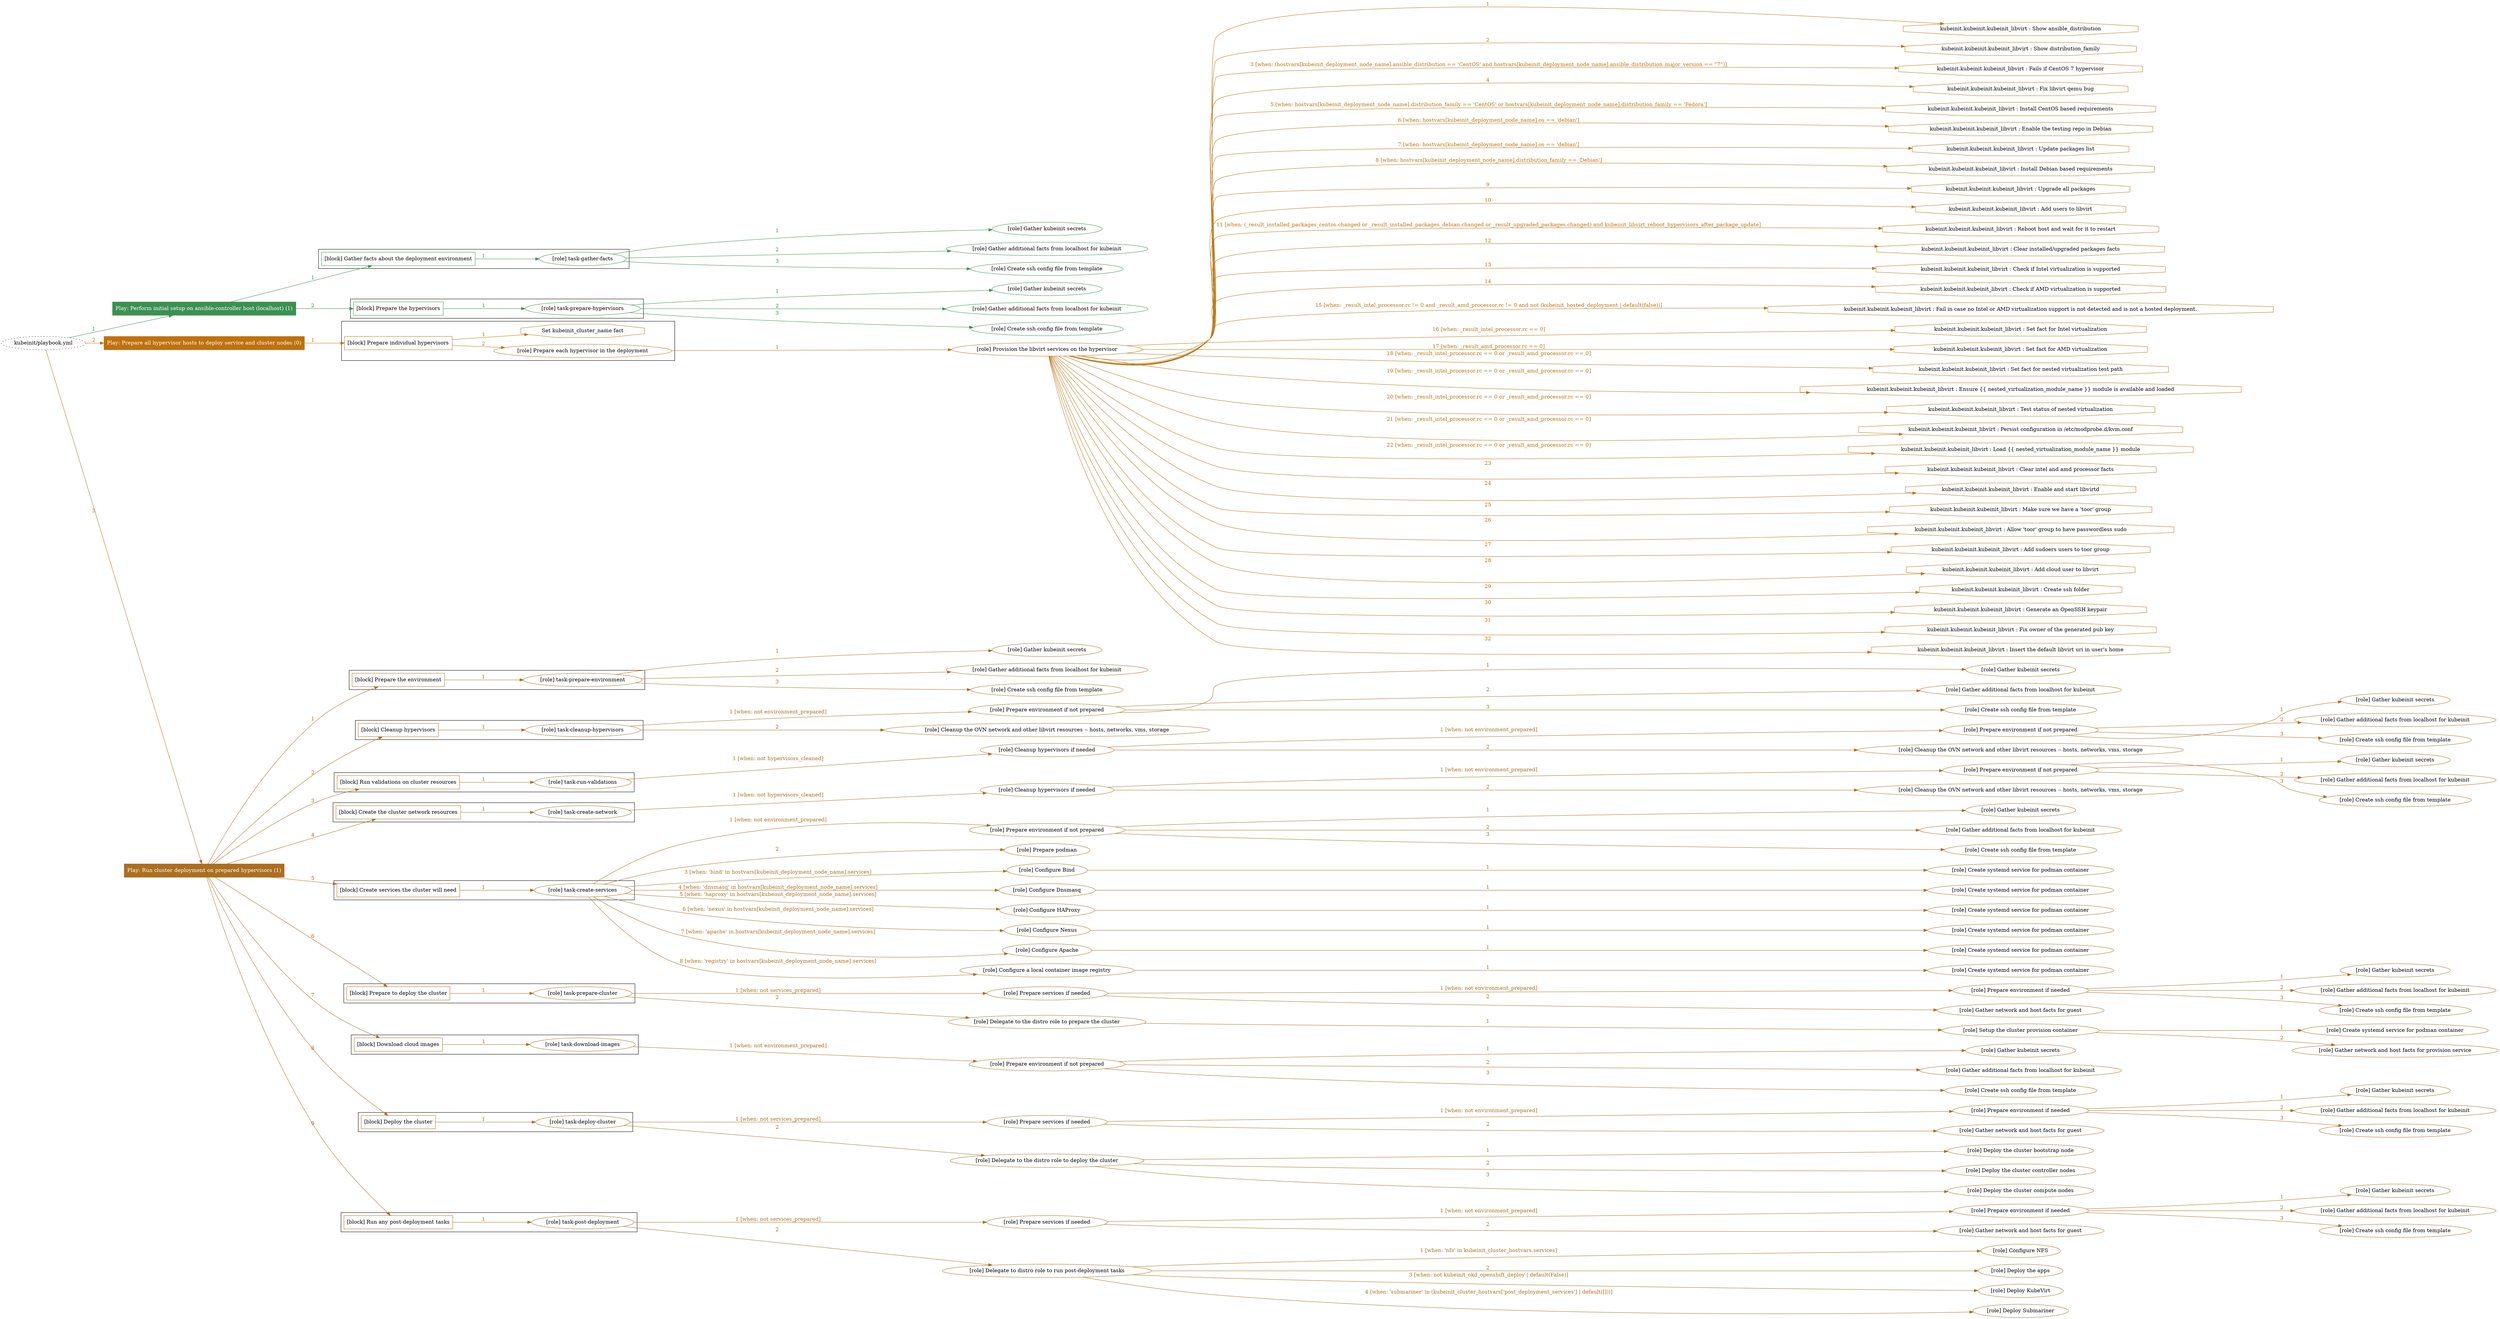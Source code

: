 digraph {
	graph [concentrate=true ordering=in rankdir=LR ratio=fill]
	edge [esep=5 sep=10]
	"kubeinit/playbook.yml" [URL="/home/runner/work/kubeinit/kubeinit/kubeinit/playbook.yml" id=playbook_8a7d9663 style=dotted]
	play_bf6bd3aa [label="Play: Perform initial setup on ansible-controller host (localhost) (1)" URL="/home/runner/work/kubeinit/kubeinit/kubeinit/playbook.yml" color="#3b9151" fontcolor="#ffffff" id=play_bf6bd3aa shape=box style=filled tooltip=localhost]
	"kubeinit/playbook.yml" -> play_bf6bd3aa [label="1 " color="#3b9151" fontcolor="#3b9151" id=edge_0908980d labeltooltip="1 " tooltip="1 "]
	subgraph "Gather kubeinit secrets" {
		role_faab21b6 [label="[role] Gather kubeinit secrets" URL="/home/runner/.ansible/collections/ansible_collections/kubeinit/kubeinit/roles/kubeinit_prepare/tasks/gather_kubeinit_facts.yml" color="#3b9151" id=role_faab21b6 tooltip="Gather kubeinit secrets"]
	}
	subgraph "Gather additional facts from localhost for kubeinit" {
		role_8be0dd06 [label="[role] Gather additional facts from localhost for kubeinit" URL="/home/runner/.ansible/collections/ansible_collections/kubeinit/kubeinit/roles/kubeinit_prepare/tasks/gather_kubeinit_facts.yml" color="#3b9151" id=role_8be0dd06 tooltip="Gather additional facts from localhost for kubeinit"]
	}
	subgraph "Create ssh config file from template" {
		role_2ce24fd5 [label="[role] Create ssh config file from template" URL="/home/runner/.ansible/collections/ansible_collections/kubeinit/kubeinit/roles/kubeinit_prepare/tasks/gather_kubeinit_facts.yml" color="#3b9151" id=role_2ce24fd5 tooltip="Create ssh config file from template"]
	}
	subgraph "task-gather-facts" {
		role_6d8c2082 [label="[role] task-gather-facts" URL="/home/runner/work/kubeinit/kubeinit/kubeinit/playbook.yml" color="#3b9151" id=role_6d8c2082 tooltip="task-gather-facts"]
		role_6d8c2082 -> role_faab21b6 [label="1 " color="#3b9151" fontcolor="#3b9151" id=edge_74d60571 labeltooltip="1 " tooltip="1 "]
		role_6d8c2082 -> role_8be0dd06 [label="2 " color="#3b9151" fontcolor="#3b9151" id=edge_760573c3 labeltooltip="2 " tooltip="2 "]
		role_6d8c2082 -> role_2ce24fd5 [label="3 " color="#3b9151" fontcolor="#3b9151" id=edge_18c7985a labeltooltip="3 " tooltip="3 "]
	}
	subgraph "Gather kubeinit secrets" {
		role_ea4c21d8 [label="[role] Gather kubeinit secrets" URL="/home/runner/.ansible/collections/ansible_collections/kubeinit/kubeinit/roles/kubeinit_prepare/tasks/gather_kubeinit_facts.yml" color="#3b9151" id=role_ea4c21d8 tooltip="Gather kubeinit secrets"]
	}
	subgraph "Gather additional facts from localhost for kubeinit" {
		role_286e7efc [label="[role] Gather additional facts from localhost for kubeinit" URL="/home/runner/.ansible/collections/ansible_collections/kubeinit/kubeinit/roles/kubeinit_prepare/tasks/gather_kubeinit_facts.yml" color="#3b9151" id=role_286e7efc tooltip="Gather additional facts from localhost for kubeinit"]
	}
	subgraph "Create ssh config file from template" {
		role_e2d1186e [label="[role] Create ssh config file from template" URL="/home/runner/.ansible/collections/ansible_collections/kubeinit/kubeinit/roles/kubeinit_prepare/tasks/gather_kubeinit_facts.yml" color="#3b9151" id=role_e2d1186e tooltip="Create ssh config file from template"]
	}
	subgraph "task-prepare-hypervisors" {
		role_2cb1b95c [label="[role] task-prepare-hypervisors" URL="/home/runner/work/kubeinit/kubeinit/kubeinit/playbook.yml" color="#3b9151" id=role_2cb1b95c tooltip="task-prepare-hypervisors"]
		role_2cb1b95c -> role_ea4c21d8 [label="1 " color="#3b9151" fontcolor="#3b9151" id=edge_78331bff labeltooltip="1 " tooltip="1 "]
		role_2cb1b95c -> role_286e7efc [label="2 " color="#3b9151" fontcolor="#3b9151" id=edge_89b8b8a9 labeltooltip="2 " tooltip="2 "]
		role_2cb1b95c -> role_e2d1186e [label="3 " color="#3b9151" fontcolor="#3b9151" id=edge_e248b0c9 labeltooltip="3 " tooltip="3 "]
	}
	subgraph "Play: Perform initial setup on ansible-controller host (localhost) (1)" {
		play_bf6bd3aa -> block_37e69645 [label=1 color="#3b9151" fontcolor="#3b9151" id=edge_10336c11 labeltooltip=1 tooltip=1]
		subgraph cluster_block_37e69645 {
			block_37e69645 [label="[block] Gather facts about the deployment environment" URL="/home/runner/work/kubeinit/kubeinit/kubeinit/playbook.yml" color="#3b9151" id=block_37e69645 labeltooltip="Gather facts about the deployment environment" shape=box tooltip="Gather facts about the deployment environment"]
			block_37e69645 -> role_6d8c2082 [label="1 " color="#3b9151" fontcolor="#3b9151" id=edge_fc13d643 labeltooltip="1 " tooltip="1 "]
		}
		play_bf6bd3aa -> block_846fd71c [label=2 color="#3b9151" fontcolor="#3b9151" id=edge_a86330d3 labeltooltip=2 tooltip=2]
		subgraph cluster_block_846fd71c {
			block_846fd71c [label="[block] Prepare the hypervisors" URL="/home/runner/work/kubeinit/kubeinit/kubeinit/playbook.yml" color="#3b9151" id=block_846fd71c labeltooltip="Prepare the hypervisors" shape=box tooltip="Prepare the hypervisors"]
			block_846fd71c -> role_2cb1b95c [label="1 " color="#3b9151" fontcolor="#3b9151" id=edge_98295c08 labeltooltip="1 " tooltip="1 "]
		}
	}
	play_e0679d7a [label="Play: Prepare all hypervisor hosts to deploy service and cluster nodes (0)" URL="/home/runner/work/kubeinit/kubeinit/kubeinit/playbook.yml" color="#be710e" fontcolor="#ffffff" id=play_e0679d7a shape=box style=filled tooltip="Play: Prepare all hypervisor hosts to deploy service and cluster nodes (0)"]
	"kubeinit/playbook.yml" -> play_e0679d7a [label="2 " color="#be710e" fontcolor="#be710e" id=edge_718713d6 labeltooltip="2 " tooltip="2 "]
	subgraph "Provision the libvirt services on the hypervisor" {
		role_314f5338 [label="[role] Provision the libvirt services on the hypervisor" URL="/home/runner/.ansible/collections/ansible_collections/kubeinit/kubeinit/roles/kubeinit_prepare/tasks/prepare_hypervisor.yml" color="#be710e" id=role_314f5338 tooltip="Provision the libvirt services on the hypervisor"]
		task_4a14d6a3 [label="kubeinit.kubeinit.kubeinit_libvirt : Show ansible_distribution" URL="/home/runner/.ansible/collections/ansible_collections/kubeinit/kubeinit/roles/kubeinit_libvirt/tasks/main.yml" color="#be710e" id=task_4a14d6a3 shape=octagon tooltip="kubeinit.kubeinit.kubeinit_libvirt : Show ansible_distribution"]
		role_314f5338 -> task_4a14d6a3 [label="1 " color="#be710e" fontcolor="#be710e" id=edge_e2015d00 labeltooltip="1 " tooltip="1 "]
		task_1941cd26 [label="kubeinit.kubeinit.kubeinit_libvirt : Show distribution_family" URL="/home/runner/.ansible/collections/ansible_collections/kubeinit/kubeinit/roles/kubeinit_libvirt/tasks/main.yml" color="#be710e" id=task_1941cd26 shape=octagon tooltip="kubeinit.kubeinit.kubeinit_libvirt : Show distribution_family"]
		role_314f5338 -> task_1941cd26 [label="2 " color="#be710e" fontcolor="#be710e" id=edge_738edad0 labeltooltip="2 " tooltip="2 "]
		task_296de022 [label="kubeinit.kubeinit.kubeinit_libvirt : Fails if CentOS 7 hypervisor" URL="/home/runner/.ansible/collections/ansible_collections/kubeinit/kubeinit/roles/kubeinit_libvirt/tasks/main.yml" color="#be710e" id=task_296de022 shape=octagon tooltip="kubeinit.kubeinit.kubeinit_libvirt : Fails if CentOS 7 hypervisor"]
		role_314f5338 -> task_296de022 [label="3 [when: (hostvars[kubeinit_deployment_node_name].ansible_distribution == 'CentOS' and hostvars[kubeinit_deployment_node_name].ansible_distribution_major_version == \"7\")]" color="#be710e" fontcolor="#be710e" id=edge_2ca2a33e labeltooltip="3 [when: (hostvars[kubeinit_deployment_node_name].ansible_distribution == 'CentOS' and hostvars[kubeinit_deployment_node_name].ansible_distribution_major_version == \"7\")]" tooltip="3 [when: (hostvars[kubeinit_deployment_node_name].ansible_distribution == 'CentOS' and hostvars[kubeinit_deployment_node_name].ansible_distribution_major_version == \"7\")]"]
		task_73e4d351 [label="kubeinit.kubeinit.kubeinit_libvirt : Fix libvirt qemu bug" URL="/home/runner/.ansible/collections/ansible_collections/kubeinit/kubeinit/roles/kubeinit_libvirt/tasks/main.yml" color="#be710e" id=task_73e4d351 shape=octagon tooltip="kubeinit.kubeinit.kubeinit_libvirt : Fix libvirt qemu bug"]
		role_314f5338 -> task_73e4d351 [label="4 " color="#be710e" fontcolor="#be710e" id=edge_bc320cb6 labeltooltip="4 " tooltip="4 "]
		task_28c3f066 [label="kubeinit.kubeinit.kubeinit_libvirt : Install CentOS based requirements" URL="/home/runner/.ansible/collections/ansible_collections/kubeinit/kubeinit/roles/kubeinit_libvirt/tasks/main.yml" color="#be710e" id=task_28c3f066 shape=octagon tooltip="kubeinit.kubeinit.kubeinit_libvirt : Install CentOS based requirements"]
		role_314f5338 -> task_28c3f066 [label="5 [when: hostvars[kubeinit_deployment_node_name].distribution_family == 'CentOS' or hostvars[kubeinit_deployment_node_name].distribution_family == 'Fedora']" color="#be710e" fontcolor="#be710e" id=edge_95d6f24d labeltooltip="5 [when: hostvars[kubeinit_deployment_node_name].distribution_family == 'CentOS' or hostvars[kubeinit_deployment_node_name].distribution_family == 'Fedora']" tooltip="5 [when: hostvars[kubeinit_deployment_node_name].distribution_family == 'CentOS' or hostvars[kubeinit_deployment_node_name].distribution_family == 'Fedora']"]
		task_513fe9ee [label="kubeinit.kubeinit.kubeinit_libvirt : Enable the testing repo in Debian" URL="/home/runner/.ansible/collections/ansible_collections/kubeinit/kubeinit/roles/kubeinit_libvirt/tasks/main.yml" color="#be710e" id=task_513fe9ee shape=octagon tooltip="kubeinit.kubeinit.kubeinit_libvirt : Enable the testing repo in Debian"]
		role_314f5338 -> task_513fe9ee [label="6 [when: hostvars[kubeinit_deployment_node_name].os == 'debian']" color="#be710e" fontcolor="#be710e" id=edge_344d9567 labeltooltip="6 [when: hostvars[kubeinit_deployment_node_name].os == 'debian']" tooltip="6 [when: hostvars[kubeinit_deployment_node_name].os == 'debian']"]
		task_da05d671 [label="kubeinit.kubeinit.kubeinit_libvirt : Update packages list" URL="/home/runner/.ansible/collections/ansible_collections/kubeinit/kubeinit/roles/kubeinit_libvirt/tasks/main.yml" color="#be710e" id=task_da05d671 shape=octagon tooltip="kubeinit.kubeinit.kubeinit_libvirt : Update packages list"]
		role_314f5338 -> task_da05d671 [label="7 [when: hostvars[kubeinit_deployment_node_name].os == 'debian']" color="#be710e" fontcolor="#be710e" id=edge_45cbddd2 labeltooltip="7 [when: hostvars[kubeinit_deployment_node_name].os == 'debian']" tooltip="7 [when: hostvars[kubeinit_deployment_node_name].os == 'debian']"]
		task_44c60de8 [label="kubeinit.kubeinit.kubeinit_libvirt : Install Debian based requirements" URL="/home/runner/.ansible/collections/ansible_collections/kubeinit/kubeinit/roles/kubeinit_libvirt/tasks/main.yml" color="#be710e" id=task_44c60de8 shape=octagon tooltip="kubeinit.kubeinit.kubeinit_libvirt : Install Debian based requirements"]
		role_314f5338 -> task_44c60de8 [label="8 [when: hostvars[kubeinit_deployment_node_name].distribution_family == 'Debian']" color="#be710e" fontcolor="#be710e" id=edge_82d552d1 labeltooltip="8 [when: hostvars[kubeinit_deployment_node_name].distribution_family == 'Debian']" tooltip="8 [when: hostvars[kubeinit_deployment_node_name].distribution_family == 'Debian']"]
		task_64c40591 [label="kubeinit.kubeinit.kubeinit_libvirt : Upgrade all packages" URL="/home/runner/.ansible/collections/ansible_collections/kubeinit/kubeinit/roles/kubeinit_libvirt/tasks/main.yml" color="#be710e" id=task_64c40591 shape=octagon tooltip="kubeinit.kubeinit.kubeinit_libvirt : Upgrade all packages"]
		role_314f5338 -> task_64c40591 [label="9 " color="#be710e" fontcolor="#be710e" id=edge_a7dfaf21 labeltooltip="9 " tooltip="9 "]
		task_e8af51fb [label="kubeinit.kubeinit.kubeinit_libvirt : Add users to libvirt" URL="/home/runner/.ansible/collections/ansible_collections/kubeinit/kubeinit/roles/kubeinit_libvirt/tasks/main.yml" color="#be710e" id=task_e8af51fb shape=octagon tooltip="kubeinit.kubeinit.kubeinit_libvirt : Add users to libvirt"]
		role_314f5338 -> task_e8af51fb [label="10 " color="#be710e" fontcolor="#be710e" id=edge_c3ebca01 labeltooltip="10 " tooltip="10 "]
		task_66c2061d [label="kubeinit.kubeinit.kubeinit_libvirt : Reboot host and wait for it to restart" URL="/home/runner/.ansible/collections/ansible_collections/kubeinit/kubeinit/roles/kubeinit_libvirt/tasks/main.yml" color="#be710e" id=task_66c2061d shape=octagon tooltip="kubeinit.kubeinit.kubeinit_libvirt : Reboot host and wait for it to restart"]
		role_314f5338 -> task_66c2061d [label="11 [when: (_result_installed_packages_centos.changed or _result_installed_packages_debian.changed or _result_upgraded_packages.changed) and kubeinit_libvirt_reboot_hypervisors_after_package_update]" color="#be710e" fontcolor="#be710e" id=edge_0b1ee0e6 labeltooltip="11 [when: (_result_installed_packages_centos.changed or _result_installed_packages_debian.changed or _result_upgraded_packages.changed) and kubeinit_libvirt_reboot_hypervisors_after_package_update]" tooltip="11 [when: (_result_installed_packages_centos.changed or _result_installed_packages_debian.changed or _result_upgraded_packages.changed) and kubeinit_libvirt_reboot_hypervisors_after_package_update]"]
		task_b716986c [label="kubeinit.kubeinit.kubeinit_libvirt : Clear installed/upgraded packages facts" URL="/home/runner/.ansible/collections/ansible_collections/kubeinit/kubeinit/roles/kubeinit_libvirt/tasks/main.yml" color="#be710e" id=task_b716986c shape=octagon tooltip="kubeinit.kubeinit.kubeinit_libvirt : Clear installed/upgraded packages facts"]
		role_314f5338 -> task_b716986c [label="12 " color="#be710e" fontcolor="#be710e" id=edge_309155e2 labeltooltip="12 " tooltip="12 "]
		task_3763d0a1 [label="kubeinit.kubeinit.kubeinit_libvirt : Check if Intel virtualization is supported" URL="/home/runner/.ansible/collections/ansible_collections/kubeinit/kubeinit/roles/kubeinit_libvirt/tasks/main.yml" color="#be710e" id=task_3763d0a1 shape=octagon tooltip="kubeinit.kubeinit.kubeinit_libvirt : Check if Intel virtualization is supported"]
		role_314f5338 -> task_3763d0a1 [label="13 " color="#be710e" fontcolor="#be710e" id=edge_0ae5e0f9 labeltooltip="13 " tooltip="13 "]
		task_34ac9417 [label="kubeinit.kubeinit.kubeinit_libvirt : Check if AMD virtualization is supported" URL="/home/runner/.ansible/collections/ansible_collections/kubeinit/kubeinit/roles/kubeinit_libvirt/tasks/main.yml" color="#be710e" id=task_34ac9417 shape=octagon tooltip="kubeinit.kubeinit.kubeinit_libvirt : Check if AMD virtualization is supported"]
		role_314f5338 -> task_34ac9417 [label="14 " color="#be710e" fontcolor="#be710e" id=edge_596cffac labeltooltip="14 " tooltip="14 "]
		task_03cfccd2 [label="kubeinit.kubeinit.kubeinit_libvirt : Fail in case no Intel or AMD virtualization support is not detected and is not a hosted deployment." URL="/home/runner/.ansible/collections/ansible_collections/kubeinit/kubeinit/roles/kubeinit_libvirt/tasks/main.yml" color="#be710e" id=task_03cfccd2 shape=octagon tooltip="kubeinit.kubeinit.kubeinit_libvirt : Fail in case no Intel or AMD virtualization support is not detected and is not a hosted deployment."]
		role_314f5338 -> task_03cfccd2 [label="15 [when: _result_intel_processor.rc != 0 and _result_amd_processor.rc != 0 and not (kubeinit_hosted_deployment | default(false))]" color="#be710e" fontcolor="#be710e" id=edge_d50964e0 labeltooltip="15 [when: _result_intel_processor.rc != 0 and _result_amd_processor.rc != 0 and not (kubeinit_hosted_deployment | default(false))]" tooltip="15 [when: _result_intel_processor.rc != 0 and _result_amd_processor.rc != 0 and not (kubeinit_hosted_deployment | default(false))]"]
		task_6f11e1db [label="kubeinit.kubeinit.kubeinit_libvirt : Set fact for Intel virtualization" URL="/home/runner/.ansible/collections/ansible_collections/kubeinit/kubeinit/roles/kubeinit_libvirt/tasks/main.yml" color="#be710e" id=task_6f11e1db shape=octagon tooltip="kubeinit.kubeinit.kubeinit_libvirt : Set fact for Intel virtualization"]
		role_314f5338 -> task_6f11e1db [label="16 [when: _result_intel_processor.rc == 0]" color="#be710e" fontcolor="#be710e" id=edge_c1a08237 labeltooltip="16 [when: _result_intel_processor.rc == 0]" tooltip="16 [when: _result_intel_processor.rc == 0]"]
		task_0d463110 [label="kubeinit.kubeinit.kubeinit_libvirt : Set fact for AMD virtualization" URL="/home/runner/.ansible/collections/ansible_collections/kubeinit/kubeinit/roles/kubeinit_libvirt/tasks/main.yml" color="#be710e" id=task_0d463110 shape=octagon tooltip="kubeinit.kubeinit.kubeinit_libvirt : Set fact for AMD virtualization"]
		role_314f5338 -> task_0d463110 [label="17 [when: _result_amd_processor.rc == 0]" color="#be710e" fontcolor="#be710e" id=edge_cd4ed2bd labeltooltip="17 [when: _result_amd_processor.rc == 0]" tooltip="17 [when: _result_amd_processor.rc == 0]"]
		task_6ecd2acb [label="kubeinit.kubeinit.kubeinit_libvirt : Set fact for nested virtualization test path" URL="/home/runner/.ansible/collections/ansible_collections/kubeinit/kubeinit/roles/kubeinit_libvirt/tasks/main.yml" color="#be710e" id=task_6ecd2acb shape=octagon tooltip="kubeinit.kubeinit.kubeinit_libvirt : Set fact for nested virtualization test path"]
		role_314f5338 -> task_6ecd2acb [label="18 [when: _result_intel_processor.rc == 0 or _result_amd_processor.rc == 0]" color="#be710e" fontcolor="#be710e" id=edge_da4b74ae labeltooltip="18 [when: _result_intel_processor.rc == 0 or _result_amd_processor.rc == 0]" tooltip="18 [when: _result_intel_processor.rc == 0 or _result_amd_processor.rc == 0]"]
		task_b5765aa4 [label="kubeinit.kubeinit.kubeinit_libvirt : Ensure {{ nested_virtualization_module_name }} module is available and loaded" URL="/home/runner/.ansible/collections/ansible_collections/kubeinit/kubeinit/roles/kubeinit_libvirt/tasks/main.yml" color="#be710e" id=task_b5765aa4 shape=octagon tooltip="kubeinit.kubeinit.kubeinit_libvirt : Ensure {{ nested_virtualization_module_name }} module is available and loaded"]
		role_314f5338 -> task_b5765aa4 [label="19 [when: _result_intel_processor.rc == 0 or _result_amd_processor.rc == 0]" color="#be710e" fontcolor="#be710e" id=edge_75c364c1 labeltooltip="19 [when: _result_intel_processor.rc == 0 or _result_amd_processor.rc == 0]" tooltip="19 [when: _result_intel_processor.rc == 0 or _result_amd_processor.rc == 0]"]
		task_68d08984 [label="kubeinit.kubeinit.kubeinit_libvirt : Test status of nested virtualization" URL="/home/runner/.ansible/collections/ansible_collections/kubeinit/kubeinit/roles/kubeinit_libvirt/tasks/main.yml" color="#be710e" id=task_68d08984 shape=octagon tooltip="kubeinit.kubeinit.kubeinit_libvirt : Test status of nested virtualization"]
		role_314f5338 -> task_68d08984 [label="20 [when: _result_intel_processor.rc == 0 or _result_amd_processor.rc == 0]" color="#be710e" fontcolor="#be710e" id=edge_ff9b1a38 labeltooltip="20 [when: _result_intel_processor.rc == 0 or _result_amd_processor.rc == 0]" tooltip="20 [when: _result_intel_processor.rc == 0 or _result_amd_processor.rc == 0]"]
		task_9e96a609 [label="kubeinit.kubeinit.kubeinit_libvirt : Persist configuration in /etc/modprobe.d/kvm.conf" URL="/home/runner/.ansible/collections/ansible_collections/kubeinit/kubeinit/roles/kubeinit_libvirt/tasks/main.yml" color="#be710e" id=task_9e96a609 shape=octagon tooltip="kubeinit.kubeinit.kubeinit_libvirt : Persist configuration in /etc/modprobe.d/kvm.conf"]
		role_314f5338 -> task_9e96a609 [label="21 [when: _result_intel_processor.rc == 0 or _result_amd_processor.rc == 0]" color="#be710e" fontcolor="#be710e" id=edge_0d36754f labeltooltip="21 [when: _result_intel_processor.rc == 0 or _result_amd_processor.rc == 0]" tooltip="21 [when: _result_intel_processor.rc == 0 or _result_amd_processor.rc == 0]"]
		task_3e3425a8 [label="kubeinit.kubeinit.kubeinit_libvirt : Load {{ nested_virtualization_module_name }} module" URL="/home/runner/.ansible/collections/ansible_collections/kubeinit/kubeinit/roles/kubeinit_libvirt/tasks/main.yml" color="#be710e" id=task_3e3425a8 shape=octagon tooltip="kubeinit.kubeinit.kubeinit_libvirt : Load {{ nested_virtualization_module_name }} module"]
		role_314f5338 -> task_3e3425a8 [label="22 [when: _result_intel_processor.rc == 0 or _result_amd_processor.rc == 0]" color="#be710e" fontcolor="#be710e" id=edge_f30fcdf2 labeltooltip="22 [when: _result_intel_processor.rc == 0 or _result_amd_processor.rc == 0]" tooltip="22 [when: _result_intel_processor.rc == 0 or _result_amd_processor.rc == 0]"]
		task_0752c5ba [label="kubeinit.kubeinit.kubeinit_libvirt : Clear intel and amd processor facts" URL="/home/runner/.ansible/collections/ansible_collections/kubeinit/kubeinit/roles/kubeinit_libvirt/tasks/main.yml" color="#be710e" id=task_0752c5ba shape=octagon tooltip="kubeinit.kubeinit.kubeinit_libvirt : Clear intel and amd processor facts"]
		role_314f5338 -> task_0752c5ba [label="23 " color="#be710e" fontcolor="#be710e" id=edge_b39cb9e8 labeltooltip="23 " tooltip="23 "]
		task_bd70d74f [label="kubeinit.kubeinit.kubeinit_libvirt : Enable and start libvirtd" URL="/home/runner/.ansible/collections/ansible_collections/kubeinit/kubeinit/roles/kubeinit_libvirt/tasks/main.yml" color="#be710e" id=task_bd70d74f shape=octagon tooltip="kubeinit.kubeinit.kubeinit_libvirt : Enable and start libvirtd"]
		role_314f5338 -> task_bd70d74f [label="24 " color="#be710e" fontcolor="#be710e" id=edge_dadc275b labeltooltip="24 " tooltip="24 "]
		task_7e7dc56b [label="kubeinit.kubeinit.kubeinit_libvirt : Make sure we have a 'toor' group" URL="/home/runner/.ansible/collections/ansible_collections/kubeinit/kubeinit/roles/kubeinit_libvirt/tasks/60_create_cloud_user.yml" color="#be710e" id=task_7e7dc56b shape=octagon tooltip="kubeinit.kubeinit.kubeinit_libvirt : Make sure we have a 'toor' group"]
		role_314f5338 -> task_7e7dc56b [label="25 " color="#be710e" fontcolor="#be710e" id=edge_a5f536e0 labeltooltip="25 " tooltip="25 "]
		task_e33446b6 [label="kubeinit.kubeinit.kubeinit_libvirt : Allow 'toor' group to have passwordless sudo" URL="/home/runner/.ansible/collections/ansible_collections/kubeinit/kubeinit/roles/kubeinit_libvirt/tasks/60_create_cloud_user.yml" color="#be710e" id=task_e33446b6 shape=octagon tooltip="kubeinit.kubeinit.kubeinit_libvirt : Allow 'toor' group to have passwordless sudo"]
		role_314f5338 -> task_e33446b6 [label="26 " color="#be710e" fontcolor="#be710e" id=edge_2ba49391 labeltooltip="26 " tooltip="26 "]
		task_61e45034 [label="kubeinit.kubeinit.kubeinit_libvirt : Add sudoers users to toor group" URL="/home/runner/.ansible/collections/ansible_collections/kubeinit/kubeinit/roles/kubeinit_libvirt/tasks/60_create_cloud_user.yml" color="#be710e" id=task_61e45034 shape=octagon tooltip="kubeinit.kubeinit.kubeinit_libvirt : Add sudoers users to toor group"]
		role_314f5338 -> task_61e45034 [label="27 " color="#be710e" fontcolor="#be710e" id=edge_ed33eb01 labeltooltip="27 " tooltip="27 "]
		task_5c140f6e [label="kubeinit.kubeinit.kubeinit_libvirt : Add cloud user to libvirt" URL="/home/runner/.ansible/collections/ansible_collections/kubeinit/kubeinit/roles/kubeinit_libvirt/tasks/60_create_cloud_user.yml" color="#be710e" id=task_5c140f6e shape=octagon tooltip="kubeinit.kubeinit.kubeinit_libvirt : Add cloud user to libvirt"]
		role_314f5338 -> task_5c140f6e [label="28 " color="#be710e" fontcolor="#be710e" id=edge_de6af0d5 labeltooltip="28 " tooltip="28 "]
		task_0d5fcc1b [label="kubeinit.kubeinit.kubeinit_libvirt : Create ssh folder" URL="/home/runner/.ansible/collections/ansible_collections/kubeinit/kubeinit/roles/kubeinit_libvirt/tasks/60_create_cloud_user.yml" color="#be710e" id=task_0d5fcc1b shape=octagon tooltip="kubeinit.kubeinit.kubeinit_libvirt : Create ssh folder"]
		role_314f5338 -> task_0d5fcc1b [label="29 " color="#be710e" fontcolor="#be710e" id=edge_4051e1a6 labeltooltip="29 " tooltip="29 "]
		task_27a1a0e6 [label="kubeinit.kubeinit.kubeinit_libvirt : Generate an OpenSSH keypair" URL="/home/runner/.ansible/collections/ansible_collections/kubeinit/kubeinit/roles/kubeinit_libvirt/tasks/60_create_cloud_user.yml" color="#be710e" id=task_27a1a0e6 shape=octagon tooltip="kubeinit.kubeinit.kubeinit_libvirt : Generate an OpenSSH keypair"]
		role_314f5338 -> task_27a1a0e6 [label="30 " color="#be710e" fontcolor="#be710e" id=edge_3d72597f labeltooltip="30 " tooltip="30 "]
		task_b3084162 [label="kubeinit.kubeinit.kubeinit_libvirt : Fix owner of the generated pub key" URL="/home/runner/.ansible/collections/ansible_collections/kubeinit/kubeinit/roles/kubeinit_libvirt/tasks/60_create_cloud_user.yml" color="#be710e" id=task_b3084162 shape=octagon tooltip="kubeinit.kubeinit.kubeinit_libvirt : Fix owner of the generated pub key"]
		role_314f5338 -> task_b3084162 [label="31 " color="#be710e" fontcolor="#be710e" id=edge_760a4c07 labeltooltip="31 " tooltip="31 "]
		task_dd533650 [label="kubeinit.kubeinit.kubeinit_libvirt : Insert the default libvirt uri in user's home" URL="/home/runner/.ansible/collections/ansible_collections/kubeinit/kubeinit/roles/kubeinit_libvirt/tasks/60_create_cloud_user.yml" color="#be710e" id=task_dd533650 shape=octagon tooltip="kubeinit.kubeinit.kubeinit_libvirt : Insert the default libvirt uri in user's home"]
		role_314f5338 -> task_dd533650 [label="32 " color="#be710e" fontcolor="#be710e" id=edge_1e91d740 labeltooltip="32 " tooltip="32 "]
	}
	subgraph "Prepare each hypervisor in the deployment" {
		role_91f6246e [label="[role] Prepare each hypervisor in the deployment" URL="/home/runner/work/kubeinit/kubeinit/kubeinit/playbook.yml" color="#be710e" id=role_91f6246e tooltip="Prepare each hypervisor in the deployment"]
		role_91f6246e -> role_314f5338 [label="1 " color="#be710e" fontcolor="#be710e" id=edge_1fb74c3b labeltooltip="1 " tooltip="1 "]
	}
	subgraph "Play: Prepare all hypervisor hosts to deploy service and cluster nodes (0)" {
		play_e0679d7a -> block_a0d1a9f8 [label=1 color="#be710e" fontcolor="#be710e" id=edge_2b29c340 labeltooltip=1 tooltip=1]
		subgraph cluster_block_a0d1a9f8 {
			block_a0d1a9f8 [label="[block] Prepare individual hypervisors" URL="/home/runner/work/kubeinit/kubeinit/kubeinit/playbook.yml" color="#be710e" id=block_a0d1a9f8 labeltooltip="Prepare individual hypervisors" shape=box tooltip="Prepare individual hypervisors"]
			block_a0d1a9f8 -> role_91f6246e [label="2 " color="#be710e" fontcolor="#be710e" id=edge_df781838 labeltooltip="2 " tooltip="2 "]
			task_a18b16e0 [label="Set kubeinit_cluster_name fact" URL="/home/runner/work/kubeinit/kubeinit/kubeinit/playbook.yml" color="#be710e" id=task_a18b16e0 shape=octagon tooltip="Set kubeinit_cluster_name fact"]
			block_a0d1a9f8 -> task_a18b16e0 [label="1 " color="#be710e" fontcolor="#be710e" id=edge_5cfebad2 labeltooltip="1 " tooltip="1 "]
		}
	}
	play_5a9545e6 [label="Play: Run cluster deployment on prepared hypervisors (1)" URL="/home/runner/work/kubeinit/kubeinit/kubeinit/playbook.yml" color="#ac6e20" fontcolor="#ffffff" id=play_5a9545e6 shape=box style=filled tooltip=localhost]
	"kubeinit/playbook.yml" -> play_5a9545e6 [label="3 " color="#ac6e20" fontcolor="#ac6e20" id=edge_42a23064 labeltooltip="3 " tooltip="3 "]
	subgraph "Gather kubeinit secrets" {
		role_517fcece [label="[role] Gather kubeinit secrets" URL="/home/runner/.ansible/collections/ansible_collections/kubeinit/kubeinit/roles/kubeinit_prepare/tasks/gather_kubeinit_facts.yml" color="#ac6e20" id=role_517fcece tooltip="Gather kubeinit secrets"]
	}
	subgraph "Gather additional facts from localhost for kubeinit" {
		role_14242de4 [label="[role] Gather additional facts from localhost for kubeinit" URL="/home/runner/.ansible/collections/ansible_collections/kubeinit/kubeinit/roles/kubeinit_prepare/tasks/gather_kubeinit_facts.yml" color="#ac6e20" id=role_14242de4 tooltip="Gather additional facts from localhost for kubeinit"]
	}
	subgraph "Create ssh config file from template" {
		role_24f7a533 [label="[role] Create ssh config file from template" URL="/home/runner/.ansible/collections/ansible_collections/kubeinit/kubeinit/roles/kubeinit_prepare/tasks/gather_kubeinit_facts.yml" color="#ac6e20" id=role_24f7a533 tooltip="Create ssh config file from template"]
	}
	subgraph "task-prepare-environment" {
		role_1c72a326 [label="[role] task-prepare-environment" URL="/home/runner/work/kubeinit/kubeinit/kubeinit/playbook.yml" color="#ac6e20" id=role_1c72a326 tooltip="task-prepare-environment"]
		role_1c72a326 -> role_517fcece [label="1 " color="#ac6e20" fontcolor="#ac6e20" id=edge_38cfc024 labeltooltip="1 " tooltip="1 "]
		role_1c72a326 -> role_14242de4 [label="2 " color="#ac6e20" fontcolor="#ac6e20" id=edge_46b00572 labeltooltip="2 " tooltip="2 "]
		role_1c72a326 -> role_24f7a533 [label="3 " color="#ac6e20" fontcolor="#ac6e20" id=edge_232dfdf8 labeltooltip="3 " tooltip="3 "]
	}
	subgraph "Gather kubeinit secrets" {
		role_99c54dbd [label="[role] Gather kubeinit secrets" URL="/home/runner/.ansible/collections/ansible_collections/kubeinit/kubeinit/roles/kubeinit_prepare/tasks/gather_kubeinit_facts.yml" color="#ac6e20" id=role_99c54dbd tooltip="Gather kubeinit secrets"]
	}
	subgraph "Gather additional facts from localhost for kubeinit" {
		role_76161394 [label="[role] Gather additional facts from localhost for kubeinit" URL="/home/runner/.ansible/collections/ansible_collections/kubeinit/kubeinit/roles/kubeinit_prepare/tasks/gather_kubeinit_facts.yml" color="#ac6e20" id=role_76161394 tooltip="Gather additional facts from localhost for kubeinit"]
	}
	subgraph "Create ssh config file from template" {
		role_c5ac0937 [label="[role] Create ssh config file from template" URL="/home/runner/.ansible/collections/ansible_collections/kubeinit/kubeinit/roles/kubeinit_prepare/tasks/gather_kubeinit_facts.yml" color="#ac6e20" id=role_c5ac0937 tooltip="Create ssh config file from template"]
	}
	subgraph "Prepare environment if not prepared" {
		role_b8dc4b4d [label="[role] Prepare environment if not prepared" URL="/home/runner/.ansible/collections/ansible_collections/kubeinit/kubeinit/roles/kubeinit_prepare/tasks/cleanup_hypervisors.yml" color="#ac6e20" id=role_b8dc4b4d tooltip="Prepare environment if not prepared"]
		role_b8dc4b4d -> role_99c54dbd [label="1 " color="#ac6e20" fontcolor="#ac6e20" id=edge_5a77a511 labeltooltip="1 " tooltip="1 "]
		role_b8dc4b4d -> role_76161394 [label="2 " color="#ac6e20" fontcolor="#ac6e20" id=edge_5f5ca9af labeltooltip="2 " tooltip="2 "]
		role_b8dc4b4d -> role_c5ac0937 [label="3 " color="#ac6e20" fontcolor="#ac6e20" id=edge_380e434e labeltooltip="3 " tooltip="3 "]
	}
	subgraph "Cleanup the OVN network and other libvirt resources -- hosts, networks, vms, storage" {
		role_0591a813 [label="[role] Cleanup the OVN network and other libvirt resources -- hosts, networks, vms, storage" URL="/home/runner/.ansible/collections/ansible_collections/kubeinit/kubeinit/roles/kubeinit_prepare/tasks/cleanup_hypervisors.yml" color="#ac6e20" id=role_0591a813 tooltip="Cleanup the OVN network and other libvirt resources -- hosts, networks, vms, storage"]
	}
	subgraph "task-cleanup-hypervisors" {
		role_663ac3dd [label="[role] task-cleanup-hypervisors" URL="/home/runner/work/kubeinit/kubeinit/kubeinit/playbook.yml" color="#ac6e20" id=role_663ac3dd tooltip="task-cleanup-hypervisors"]
		role_663ac3dd -> role_b8dc4b4d [label="1 [when: not environment_prepared]" color="#ac6e20" fontcolor="#ac6e20" id=edge_1bb93da1 labeltooltip="1 [when: not environment_prepared]" tooltip="1 [when: not environment_prepared]"]
		role_663ac3dd -> role_0591a813 [label="2 " color="#ac6e20" fontcolor="#ac6e20" id=edge_dcb2b6a3 labeltooltip="2 " tooltip="2 "]
	}
	subgraph "Gather kubeinit secrets" {
		role_995e6d1c [label="[role] Gather kubeinit secrets" URL="/home/runner/.ansible/collections/ansible_collections/kubeinit/kubeinit/roles/kubeinit_prepare/tasks/gather_kubeinit_facts.yml" color="#ac6e20" id=role_995e6d1c tooltip="Gather kubeinit secrets"]
	}
	subgraph "Gather additional facts from localhost for kubeinit" {
		role_c9092d36 [label="[role] Gather additional facts from localhost for kubeinit" URL="/home/runner/.ansible/collections/ansible_collections/kubeinit/kubeinit/roles/kubeinit_prepare/tasks/gather_kubeinit_facts.yml" color="#ac6e20" id=role_c9092d36 tooltip="Gather additional facts from localhost for kubeinit"]
	}
	subgraph "Create ssh config file from template" {
		role_69c55b17 [label="[role] Create ssh config file from template" URL="/home/runner/.ansible/collections/ansible_collections/kubeinit/kubeinit/roles/kubeinit_prepare/tasks/gather_kubeinit_facts.yml" color="#ac6e20" id=role_69c55b17 tooltip="Create ssh config file from template"]
	}
	subgraph "Prepare environment if not prepared" {
		role_7c3ee3bb [label="[role] Prepare environment if not prepared" URL="/home/runner/.ansible/collections/ansible_collections/kubeinit/kubeinit/roles/kubeinit_prepare/tasks/cleanup_hypervisors.yml" color="#ac6e20" id=role_7c3ee3bb tooltip="Prepare environment if not prepared"]
		role_7c3ee3bb -> role_995e6d1c [label="1 " color="#ac6e20" fontcolor="#ac6e20" id=edge_1d018d59 labeltooltip="1 " tooltip="1 "]
		role_7c3ee3bb -> role_c9092d36 [label="2 " color="#ac6e20" fontcolor="#ac6e20" id=edge_088934b6 labeltooltip="2 " tooltip="2 "]
		role_7c3ee3bb -> role_69c55b17 [label="3 " color="#ac6e20" fontcolor="#ac6e20" id=edge_a2a437b5 labeltooltip="3 " tooltip="3 "]
	}
	subgraph "Cleanup the OVN network and other libvirt resources -- hosts, networks, vms, storage" {
		role_c1b846a0 [label="[role] Cleanup the OVN network and other libvirt resources -- hosts, networks, vms, storage" URL="/home/runner/.ansible/collections/ansible_collections/kubeinit/kubeinit/roles/kubeinit_prepare/tasks/cleanup_hypervisors.yml" color="#ac6e20" id=role_c1b846a0 tooltip="Cleanup the OVN network and other libvirt resources -- hosts, networks, vms, storage"]
	}
	subgraph "Cleanup hypervisors if needed" {
		role_ebea808b [label="[role] Cleanup hypervisors if needed" URL="/home/runner/.ansible/collections/ansible_collections/kubeinit/kubeinit/roles/kubeinit_validations/tasks/main.yml" color="#ac6e20" id=role_ebea808b tooltip="Cleanup hypervisors if needed"]
		role_ebea808b -> role_7c3ee3bb [label="1 [when: not environment_prepared]" color="#ac6e20" fontcolor="#ac6e20" id=edge_b5e98649 labeltooltip="1 [when: not environment_prepared]" tooltip="1 [when: not environment_prepared]"]
		role_ebea808b -> role_c1b846a0 [label="2 " color="#ac6e20" fontcolor="#ac6e20" id=edge_376f0c83 labeltooltip="2 " tooltip="2 "]
	}
	subgraph "task-run-validations" {
		role_e98aa428 [label="[role] task-run-validations" URL="/home/runner/work/kubeinit/kubeinit/kubeinit/playbook.yml" color="#ac6e20" id=role_e98aa428 tooltip="task-run-validations"]
		role_e98aa428 -> role_ebea808b [label="1 [when: not hypervisors_cleaned]" color="#ac6e20" fontcolor="#ac6e20" id=edge_8af15811 labeltooltip="1 [when: not hypervisors_cleaned]" tooltip="1 [when: not hypervisors_cleaned]"]
	}
	subgraph "Gather kubeinit secrets" {
		role_dc3b7395 [label="[role] Gather kubeinit secrets" URL="/home/runner/.ansible/collections/ansible_collections/kubeinit/kubeinit/roles/kubeinit_prepare/tasks/gather_kubeinit_facts.yml" color="#ac6e20" id=role_dc3b7395 tooltip="Gather kubeinit secrets"]
	}
	subgraph "Gather additional facts from localhost for kubeinit" {
		role_f2addaeb [label="[role] Gather additional facts from localhost for kubeinit" URL="/home/runner/.ansible/collections/ansible_collections/kubeinit/kubeinit/roles/kubeinit_prepare/tasks/gather_kubeinit_facts.yml" color="#ac6e20" id=role_f2addaeb tooltip="Gather additional facts from localhost for kubeinit"]
	}
	subgraph "Create ssh config file from template" {
		role_efb24db7 [label="[role] Create ssh config file from template" URL="/home/runner/.ansible/collections/ansible_collections/kubeinit/kubeinit/roles/kubeinit_prepare/tasks/gather_kubeinit_facts.yml" color="#ac6e20" id=role_efb24db7 tooltip="Create ssh config file from template"]
	}
	subgraph "Prepare environment if not prepared" {
		role_cce98add [label="[role] Prepare environment if not prepared" URL="/home/runner/.ansible/collections/ansible_collections/kubeinit/kubeinit/roles/kubeinit_prepare/tasks/cleanup_hypervisors.yml" color="#ac6e20" id=role_cce98add tooltip="Prepare environment if not prepared"]
		role_cce98add -> role_dc3b7395 [label="1 " color="#ac6e20" fontcolor="#ac6e20" id=edge_6dd6a91a labeltooltip="1 " tooltip="1 "]
		role_cce98add -> role_f2addaeb [label="2 " color="#ac6e20" fontcolor="#ac6e20" id=edge_52d13ade labeltooltip="2 " tooltip="2 "]
		role_cce98add -> role_efb24db7 [label="3 " color="#ac6e20" fontcolor="#ac6e20" id=edge_ff8af44b labeltooltip="3 " tooltip="3 "]
	}
	subgraph "Cleanup the OVN network and other libvirt resources -- hosts, networks, vms, storage" {
		role_9912d4e3 [label="[role] Cleanup the OVN network and other libvirt resources -- hosts, networks, vms, storage" URL="/home/runner/.ansible/collections/ansible_collections/kubeinit/kubeinit/roles/kubeinit_prepare/tasks/cleanup_hypervisors.yml" color="#ac6e20" id=role_9912d4e3 tooltip="Cleanup the OVN network and other libvirt resources -- hosts, networks, vms, storage"]
	}
	subgraph "Cleanup hypervisors if needed" {
		role_167a51e5 [label="[role] Cleanup hypervisors if needed" URL="/home/runner/.ansible/collections/ansible_collections/kubeinit/kubeinit/roles/kubeinit_libvirt/tasks/create_network.yml" color="#ac6e20" id=role_167a51e5 tooltip="Cleanup hypervisors if needed"]
		role_167a51e5 -> role_cce98add [label="1 [when: not environment_prepared]" color="#ac6e20" fontcolor="#ac6e20" id=edge_b0533bd6 labeltooltip="1 [when: not environment_prepared]" tooltip="1 [when: not environment_prepared]"]
		role_167a51e5 -> role_9912d4e3 [label="2 " color="#ac6e20" fontcolor="#ac6e20" id=edge_522e4ed1 labeltooltip="2 " tooltip="2 "]
	}
	subgraph "task-create-network" {
		role_2be8ab68 [label="[role] task-create-network" URL="/home/runner/work/kubeinit/kubeinit/kubeinit/playbook.yml" color="#ac6e20" id=role_2be8ab68 tooltip="task-create-network"]
		role_2be8ab68 -> role_167a51e5 [label="1 [when: not hypervisors_cleaned]" color="#ac6e20" fontcolor="#ac6e20" id=edge_014f7dcb labeltooltip="1 [when: not hypervisors_cleaned]" tooltip="1 [when: not hypervisors_cleaned]"]
	}
	subgraph "Gather kubeinit secrets" {
		role_cdf47e7f [label="[role] Gather kubeinit secrets" URL="/home/runner/.ansible/collections/ansible_collections/kubeinit/kubeinit/roles/kubeinit_prepare/tasks/gather_kubeinit_facts.yml" color="#ac6e20" id=role_cdf47e7f tooltip="Gather kubeinit secrets"]
	}
	subgraph "Gather additional facts from localhost for kubeinit" {
		role_5e0d2ca4 [label="[role] Gather additional facts from localhost for kubeinit" URL="/home/runner/.ansible/collections/ansible_collections/kubeinit/kubeinit/roles/kubeinit_prepare/tasks/gather_kubeinit_facts.yml" color="#ac6e20" id=role_5e0d2ca4 tooltip="Gather additional facts from localhost for kubeinit"]
	}
	subgraph "Create ssh config file from template" {
		role_f7ce9fa4 [label="[role] Create ssh config file from template" URL="/home/runner/.ansible/collections/ansible_collections/kubeinit/kubeinit/roles/kubeinit_prepare/tasks/gather_kubeinit_facts.yml" color="#ac6e20" id=role_f7ce9fa4 tooltip="Create ssh config file from template"]
	}
	subgraph "Prepare environment if not prepared" {
		role_6c8cfb13 [label="[role] Prepare environment if not prepared" URL="/home/runner/.ansible/collections/ansible_collections/kubeinit/kubeinit/roles/kubeinit_services/tasks/main.yml" color="#ac6e20" id=role_6c8cfb13 tooltip="Prepare environment if not prepared"]
		role_6c8cfb13 -> role_cdf47e7f [label="1 " color="#ac6e20" fontcolor="#ac6e20" id=edge_634250d4 labeltooltip="1 " tooltip="1 "]
		role_6c8cfb13 -> role_5e0d2ca4 [label="2 " color="#ac6e20" fontcolor="#ac6e20" id=edge_43323f89 labeltooltip="2 " tooltip="2 "]
		role_6c8cfb13 -> role_f7ce9fa4 [label="3 " color="#ac6e20" fontcolor="#ac6e20" id=edge_3da806df labeltooltip="3 " tooltip="3 "]
	}
	subgraph "Prepare podman" {
		role_3c6928e8 [label="[role] Prepare podman" URL="/home/runner/.ansible/collections/ansible_collections/kubeinit/kubeinit/roles/kubeinit_services/tasks/00_create_service_pod.yml" color="#ac6e20" id=role_3c6928e8 tooltip="Prepare podman"]
	}
	subgraph "Create systemd service for podman container" {
		role_b6f2bdc8 [label="[role] Create systemd service for podman container" URL="/home/runner/.ansible/collections/ansible_collections/kubeinit/kubeinit/roles/kubeinit_bind/tasks/main.yml" color="#ac6e20" id=role_b6f2bdc8 tooltip="Create systemd service for podman container"]
	}
	subgraph "Configure Bind" {
		role_b0c965c0 [label="[role] Configure Bind" URL="/home/runner/.ansible/collections/ansible_collections/kubeinit/kubeinit/roles/kubeinit_services/tasks/start_services_containers.yml" color="#ac6e20" id=role_b0c965c0 tooltip="Configure Bind"]
		role_b0c965c0 -> role_b6f2bdc8 [label="1 " color="#ac6e20" fontcolor="#ac6e20" id=edge_94b6dcab labeltooltip="1 " tooltip="1 "]
	}
	subgraph "Create systemd service for podman container" {
		role_19d9cfdb [label="[role] Create systemd service for podman container" URL="/home/runner/.ansible/collections/ansible_collections/kubeinit/kubeinit/roles/kubeinit_dnsmasq/tasks/main.yml" color="#ac6e20" id=role_19d9cfdb tooltip="Create systemd service for podman container"]
	}
	subgraph "Configure Dnsmasq" {
		role_bfbb43ca [label="[role] Configure Dnsmasq" URL="/home/runner/.ansible/collections/ansible_collections/kubeinit/kubeinit/roles/kubeinit_services/tasks/start_services_containers.yml" color="#ac6e20" id=role_bfbb43ca tooltip="Configure Dnsmasq"]
		role_bfbb43ca -> role_19d9cfdb [label="1 " color="#ac6e20" fontcolor="#ac6e20" id=edge_a6f2dcc4 labeltooltip="1 " tooltip="1 "]
	}
	subgraph "Create systemd service for podman container" {
		role_36ecf5f4 [label="[role] Create systemd service for podman container" URL="/home/runner/.ansible/collections/ansible_collections/kubeinit/kubeinit/roles/kubeinit_haproxy/tasks/main.yml" color="#ac6e20" id=role_36ecf5f4 tooltip="Create systemd service for podman container"]
	}
	subgraph "Configure HAProxy" {
		role_0b447870 [label="[role] Configure HAProxy" URL="/home/runner/.ansible/collections/ansible_collections/kubeinit/kubeinit/roles/kubeinit_services/tasks/start_services_containers.yml" color="#ac6e20" id=role_0b447870 tooltip="Configure HAProxy"]
		role_0b447870 -> role_36ecf5f4 [label="1 " color="#ac6e20" fontcolor="#ac6e20" id=edge_854e4254 labeltooltip="1 " tooltip="1 "]
	}
	subgraph "Create systemd service for podman container" {
		role_ec98b758 [label="[role] Create systemd service for podman container" URL="/home/runner/.ansible/collections/ansible_collections/kubeinit/kubeinit/roles/kubeinit_nexus/tasks/main.yml" color="#ac6e20" id=role_ec98b758 tooltip="Create systemd service for podman container"]
	}
	subgraph "Configure Nexus" {
		role_49163021 [label="[role] Configure Nexus" URL="/home/runner/.ansible/collections/ansible_collections/kubeinit/kubeinit/roles/kubeinit_services/tasks/start_services_containers.yml" color="#ac6e20" id=role_49163021 tooltip="Configure Nexus"]
		role_49163021 -> role_ec98b758 [label="1 " color="#ac6e20" fontcolor="#ac6e20" id=edge_ac8cadb8 labeltooltip="1 " tooltip="1 "]
	}
	subgraph "Create systemd service for podman container" {
		role_0f5d4bee [label="[role] Create systemd service for podman container" URL="/home/runner/.ansible/collections/ansible_collections/kubeinit/kubeinit/roles/kubeinit_apache/tasks/main.yml" color="#ac6e20" id=role_0f5d4bee tooltip="Create systemd service for podman container"]
	}
	subgraph "Configure Apache" {
		role_568dc081 [label="[role] Configure Apache" URL="/home/runner/.ansible/collections/ansible_collections/kubeinit/kubeinit/roles/kubeinit_services/tasks/start_services_containers.yml" color="#ac6e20" id=role_568dc081 tooltip="Configure Apache"]
		role_568dc081 -> role_0f5d4bee [label="1 " color="#ac6e20" fontcolor="#ac6e20" id=edge_29dbb221 labeltooltip="1 " tooltip="1 "]
	}
	subgraph "Create systemd service for podman container" {
		role_7a5d1ad7 [label="[role] Create systemd service for podman container" URL="/home/runner/.ansible/collections/ansible_collections/kubeinit/kubeinit/roles/kubeinit_registry/tasks/main.yml" color="#ac6e20" id=role_7a5d1ad7 tooltip="Create systemd service for podman container"]
	}
	subgraph "Configure a local container image registry" {
		role_6480cf6b [label="[role] Configure a local container image registry" URL="/home/runner/.ansible/collections/ansible_collections/kubeinit/kubeinit/roles/kubeinit_services/tasks/start_services_containers.yml" color="#ac6e20" id=role_6480cf6b tooltip="Configure a local container image registry"]
		role_6480cf6b -> role_7a5d1ad7 [label="1 " color="#ac6e20" fontcolor="#ac6e20" id=edge_572f9ca8 labeltooltip="1 " tooltip="1 "]
	}
	subgraph "task-create-services" {
		role_290bc1b6 [label="[role] task-create-services" URL="/home/runner/work/kubeinit/kubeinit/kubeinit/playbook.yml" color="#ac6e20" id=role_290bc1b6 tooltip="task-create-services"]
		role_290bc1b6 -> role_6c8cfb13 [label="1 [when: not environment_prepared]" color="#ac6e20" fontcolor="#ac6e20" id=edge_df2d3ac2 labeltooltip="1 [when: not environment_prepared]" tooltip="1 [when: not environment_prepared]"]
		role_290bc1b6 -> role_3c6928e8 [label="2 " color="#ac6e20" fontcolor="#ac6e20" id=edge_28508286 labeltooltip="2 " tooltip="2 "]
		role_290bc1b6 -> role_b0c965c0 [label="3 [when: 'bind' in hostvars[kubeinit_deployment_node_name].services]" color="#ac6e20" fontcolor="#ac6e20" id=edge_b6ccce19 labeltooltip="3 [when: 'bind' in hostvars[kubeinit_deployment_node_name].services]" tooltip="3 [when: 'bind' in hostvars[kubeinit_deployment_node_name].services]"]
		role_290bc1b6 -> role_bfbb43ca [label="4 [when: 'dnsmasq' in hostvars[kubeinit_deployment_node_name].services]" color="#ac6e20" fontcolor="#ac6e20" id=edge_ce2f56e7 labeltooltip="4 [when: 'dnsmasq' in hostvars[kubeinit_deployment_node_name].services]" tooltip="4 [when: 'dnsmasq' in hostvars[kubeinit_deployment_node_name].services]"]
		role_290bc1b6 -> role_0b447870 [label="5 [when: 'haproxy' in hostvars[kubeinit_deployment_node_name].services]" color="#ac6e20" fontcolor="#ac6e20" id=edge_5bf0fbfb labeltooltip="5 [when: 'haproxy' in hostvars[kubeinit_deployment_node_name].services]" tooltip="5 [when: 'haproxy' in hostvars[kubeinit_deployment_node_name].services]"]
		role_290bc1b6 -> role_49163021 [label="6 [when: 'nexus' in hostvars[kubeinit_deployment_node_name].services]" color="#ac6e20" fontcolor="#ac6e20" id=edge_613814f3 labeltooltip="6 [when: 'nexus' in hostvars[kubeinit_deployment_node_name].services]" tooltip="6 [when: 'nexus' in hostvars[kubeinit_deployment_node_name].services]"]
		role_290bc1b6 -> role_568dc081 [label="7 [when: 'apache' in hostvars[kubeinit_deployment_node_name].services]" color="#ac6e20" fontcolor="#ac6e20" id=edge_8be5c4d4 labeltooltip="7 [when: 'apache' in hostvars[kubeinit_deployment_node_name].services]" tooltip="7 [when: 'apache' in hostvars[kubeinit_deployment_node_name].services]"]
		role_290bc1b6 -> role_6480cf6b [label="8 [when: 'registry' in hostvars[kubeinit_deployment_node_name].services]" color="#ac6e20" fontcolor="#ac6e20" id=edge_df7c12a4 labeltooltip="8 [when: 'registry' in hostvars[kubeinit_deployment_node_name].services]" tooltip="8 [when: 'registry' in hostvars[kubeinit_deployment_node_name].services]"]
	}
	subgraph "Gather kubeinit secrets" {
		role_3ba2ddcc [label="[role] Gather kubeinit secrets" URL="/home/runner/.ansible/collections/ansible_collections/kubeinit/kubeinit/roles/kubeinit_prepare/tasks/gather_kubeinit_facts.yml" color="#ac6e20" id=role_3ba2ddcc tooltip="Gather kubeinit secrets"]
	}
	subgraph "Gather additional facts from localhost for kubeinit" {
		role_84f6311d [label="[role] Gather additional facts from localhost for kubeinit" URL="/home/runner/.ansible/collections/ansible_collections/kubeinit/kubeinit/roles/kubeinit_prepare/tasks/gather_kubeinit_facts.yml" color="#ac6e20" id=role_84f6311d tooltip="Gather additional facts from localhost for kubeinit"]
	}
	subgraph "Create ssh config file from template" {
		role_2b3d9d48 [label="[role] Create ssh config file from template" URL="/home/runner/.ansible/collections/ansible_collections/kubeinit/kubeinit/roles/kubeinit_prepare/tasks/gather_kubeinit_facts.yml" color="#ac6e20" id=role_2b3d9d48 tooltip="Create ssh config file from template"]
	}
	subgraph "Prepare environment if needed" {
		role_fdee1b89 [label="[role] Prepare environment if needed" URL="/home/runner/.ansible/collections/ansible_collections/kubeinit/kubeinit/roles/kubeinit_services/tasks/prepare_services.yml" color="#ac6e20" id=role_fdee1b89 tooltip="Prepare environment if needed"]
		role_fdee1b89 -> role_3ba2ddcc [label="1 " color="#ac6e20" fontcolor="#ac6e20" id=edge_9a5a0266 labeltooltip="1 " tooltip="1 "]
		role_fdee1b89 -> role_84f6311d [label="2 " color="#ac6e20" fontcolor="#ac6e20" id=edge_3a0f5c70 labeltooltip="2 " tooltip="2 "]
		role_fdee1b89 -> role_2b3d9d48 [label="3 " color="#ac6e20" fontcolor="#ac6e20" id=edge_66caaffe labeltooltip="3 " tooltip="3 "]
	}
	subgraph "Gather network and host facts for guest" {
		role_a84dbe38 [label="[role] Gather network and host facts for guest" URL="/home/runner/.ansible/collections/ansible_collections/kubeinit/kubeinit/roles/kubeinit_services/tasks/prepare_services.yml" color="#ac6e20" id=role_a84dbe38 tooltip="Gather network and host facts for guest"]
	}
	subgraph "Prepare services if needed" {
		role_0d7ca24c [label="[role] Prepare services if needed" URL="/home/runner/.ansible/collections/ansible_collections/kubeinit/kubeinit/roles/kubeinit_prepare/tasks/prepare_cluster.yml" color="#ac6e20" id=role_0d7ca24c tooltip="Prepare services if needed"]
		role_0d7ca24c -> role_fdee1b89 [label="1 [when: not environment_prepared]" color="#ac6e20" fontcolor="#ac6e20" id=edge_039f31e4 labeltooltip="1 [when: not environment_prepared]" tooltip="1 [when: not environment_prepared]"]
		role_0d7ca24c -> role_a84dbe38 [label="2 " color="#ac6e20" fontcolor="#ac6e20" id=edge_0094d059 labeltooltip="2 " tooltip="2 "]
	}
	subgraph "Create systemd service for podman container" {
		role_7ca4fff6 [label="[role] Create systemd service for podman container" URL="/home/runner/.ansible/collections/ansible_collections/kubeinit/kubeinit/roles/kubeinit_services/tasks/create_provision_container.yml" color="#ac6e20" id=role_7ca4fff6 tooltip="Create systemd service for podman container"]
	}
	subgraph "Gather network and host facts for provision service" {
		role_1e182fb6 [label="[role] Gather network and host facts for provision service" URL="/home/runner/.ansible/collections/ansible_collections/kubeinit/kubeinit/roles/kubeinit_services/tasks/create_provision_container.yml" color="#ac6e20" id=role_1e182fb6 tooltip="Gather network and host facts for provision service"]
	}
	subgraph "Setup the cluster provision container" {
		role_2d26611c [label="[role] Setup the cluster provision container" URL="/home/runner/.ansible/collections/ansible_collections/kubeinit/kubeinit/roles/kubeinit_okd/tasks/prepare_cluster.yml" color="#ac6e20" id=role_2d26611c tooltip="Setup the cluster provision container"]
		role_2d26611c -> role_7ca4fff6 [label="1 " color="#ac6e20" fontcolor="#ac6e20" id=edge_d50c2623 labeltooltip="1 " tooltip="1 "]
		role_2d26611c -> role_1e182fb6 [label="2 " color="#ac6e20" fontcolor="#ac6e20" id=edge_2034912d labeltooltip="2 " tooltip="2 "]
	}
	subgraph "Delegate to the distro role to prepare the cluster" {
		role_5018460c [label="[role] Delegate to the distro role to prepare the cluster" URL="/home/runner/.ansible/collections/ansible_collections/kubeinit/kubeinit/roles/kubeinit_prepare/tasks/prepare_cluster.yml" color="#ac6e20" id=role_5018460c tooltip="Delegate to the distro role to prepare the cluster"]
		role_5018460c -> role_2d26611c [label="1 " color="#ac6e20" fontcolor="#ac6e20" id=edge_4fabbee9 labeltooltip="1 " tooltip="1 "]
	}
	subgraph "task-prepare-cluster" {
		role_21e831ee [label="[role] task-prepare-cluster" URL="/home/runner/work/kubeinit/kubeinit/kubeinit/playbook.yml" color="#ac6e20" id=role_21e831ee tooltip="task-prepare-cluster"]
		role_21e831ee -> role_0d7ca24c [label="1 [when: not services_prepared]" color="#ac6e20" fontcolor="#ac6e20" id=edge_822664cf labeltooltip="1 [when: not services_prepared]" tooltip="1 [when: not services_prepared]"]
		role_21e831ee -> role_5018460c [label="2 " color="#ac6e20" fontcolor="#ac6e20" id=edge_36189695 labeltooltip="2 " tooltip="2 "]
	}
	subgraph "Gather kubeinit secrets" {
		role_37d9103b [label="[role] Gather kubeinit secrets" URL="/home/runner/.ansible/collections/ansible_collections/kubeinit/kubeinit/roles/kubeinit_prepare/tasks/gather_kubeinit_facts.yml" color="#ac6e20" id=role_37d9103b tooltip="Gather kubeinit secrets"]
	}
	subgraph "Gather additional facts from localhost for kubeinit" {
		role_1e429960 [label="[role] Gather additional facts from localhost for kubeinit" URL="/home/runner/.ansible/collections/ansible_collections/kubeinit/kubeinit/roles/kubeinit_prepare/tasks/gather_kubeinit_facts.yml" color="#ac6e20" id=role_1e429960 tooltip="Gather additional facts from localhost for kubeinit"]
	}
	subgraph "Create ssh config file from template" {
		role_1e16fd44 [label="[role] Create ssh config file from template" URL="/home/runner/.ansible/collections/ansible_collections/kubeinit/kubeinit/roles/kubeinit_prepare/tasks/gather_kubeinit_facts.yml" color="#ac6e20" id=role_1e16fd44 tooltip="Create ssh config file from template"]
	}
	subgraph "Prepare environment if not prepared" {
		role_06a96a3a [label="[role] Prepare environment if not prepared" URL="/home/runner/.ansible/collections/ansible_collections/kubeinit/kubeinit/roles/kubeinit_libvirt/tasks/download_cloud_images.yml" color="#ac6e20" id=role_06a96a3a tooltip="Prepare environment if not prepared"]
		role_06a96a3a -> role_37d9103b [label="1 " color="#ac6e20" fontcolor="#ac6e20" id=edge_7fca0f8a labeltooltip="1 " tooltip="1 "]
		role_06a96a3a -> role_1e429960 [label="2 " color="#ac6e20" fontcolor="#ac6e20" id=edge_911f1a9e labeltooltip="2 " tooltip="2 "]
		role_06a96a3a -> role_1e16fd44 [label="3 " color="#ac6e20" fontcolor="#ac6e20" id=edge_0fd0afa3 labeltooltip="3 " tooltip="3 "]
	}
	subgraph "task-download-images" {
		role_070ae00a [label="[role] task-download-images" URL="/home/runner/work/kubeinit/kubeinit/kubeinit/playbook.yml" color="#ac6e20" id=role_070ae00a tooltip="task-download-images"]
		role_070ae00a -> role_06a96a3a [label="1 [when: not environment_prepared]" color="#ac6e20" fontcolor="#ac6e20" id=edge_4aaf19d7 labeltooltip="1 [when: not environment_prepared]" tooltip="1 [when: not environment_prepared]"]
	}
	subgraph "Gather kubeinit secrets" {
		role_eacddb45 [label="[role] Gather kubeinit secrets" URL="/home/runner/.ansible/collections/ansible_collections/kubeinit/kubeinit/roles/kubeinit_prepare/tasks/gather_kubeinit_facts.yml" color="#ac6e20" id=role_eacddb45 tooltip="Gather kubeinit secrets"]
	}
	subgraph "Gather additional facts from localhost for kubeinit" {
		role_e0e0f66b [label="[role] Gather additional facts from localhost for kubeinit" URL="/home/runner/.ansible/collections/ansible_collections/kubeinit/kubeinit/roles/kubeinit_prepare/tasks/gather_kubeinit_facts.yml" color="#ac6e20" id=role_e0e0f66b tooltip="Gather additional facts from localhost for kubeinit"]
	}
	subgraph "Create ssh config file from template" {
		role_3e64ca67 [label="[role] Create ssh config file from template" URL="/home/runner/.ansible/collections/ansible_collections/kubeinit/kubeinit/roles/kubeinit_prepare/tasks/gather_kubeinit_facts.yml" color="#ac6e20" id=role_3e64ca67 tooltip="Create ssh config file from template"]
	}
	subgraph "Prepare environment if needed" {
		role_8c240321 [label="[role] Prepare environment if needed" URL="/home/runner/.ansible/collections/ansible_collections/kubeinit/kubeinit/roles/kubeinit_services/tasks/prepare_services.yml" color="#ac6e20" id=role_8c240321 tooltip="Prepare environment if needed"]
		role_8c240321 -> role_eacddb45 [label="1 " color="#ac6e20" fontcolor="#ac6e20" id=edge_32553185 labeltooltip="1 " tooltip="1 "]
		role_8c240321 -> role_e0e0f66b [label="2 " color="#ac6e20" fontcolor="#ac6e20" id=edge_b9db8df0 labeltooltip="2 " tooltip="2 "]
		role_8c240321 -> role_3e64ca67 [label="3 " color="#ac6e20" fontcolor="#ac6e20" id=edge_fca40cc7 labeltooltip="3 " tooltip="3 "]
	}
	subgraph "Gather network and host facts for guest" {
		role_5df99c4b [label="[role] Gather network and host facts for guest" URL="/home/runner/.ansible/collections/ansible_collections/kubeinit/kubeinit/roles/kubeinit_services/tasks/prepare_services.yml" color="#ac6e20" id=role_5df99c4b tooltip="Gather network and host facts for guest"]
	}
	subgraph "Prepare services if needed" {
		role_6865bf7a [label="[role] Prepare services if needed" URL="/home/runner/.ansible/collections/ansible_collections/kubeinit/kubeinit/roles/kubeinit_prepare/tasks/deploy_cluster.yml" color="#ac6e20" id=role_6865bf7a tooltip="Prepare services if needed"]
		role_6865bf7a -> role_8c240321 [label="1 [when: not environment_prepared]" color="#ac6e20" fontcolor="#ac6e20" id=edge_6c622d57 labeltooltip="1 [when: not environment_prepared]" tooltip="1 [when: not environment_prepared]"]
		role_6865bf7a -> role_5df99c4b [label="2 " color="#ac6e20" fontcolor="#ac6e20" id=edge_58ee672f labeltooltip="2 " tooltip="2 "]
	}
	subgraph "Deploy the cluster bootstrap node" {
		role_98d0c9ff [label="[role] Deploy the cluster bootstrap node" URL="/home/runner/.ansible/collections/ansible_collections/kubeinit/kubeinit/roles/kubeinit_okd/tasks/main.yml" color="#ac6e20" id=role_98d0c9ff tooltip="Deploy the cluster bootstrap node"]
	}
	subgraph "Deploy the cluster controller nodes" {
		role_f0f57ae0 [label="[role] Deploy the cluster controller nodes" URL="/home/runner/.ansible/collections/ansible_collections/kubeinit/kubeinit/roles/kubeinit_okd/tasks/main.yml" color="#ac6e20" id=role_f0f57ae0 tooltip="Deploy the cluster controller nodes"]
	}
	subgraph "Deploy the cluster compute nodes" {
		role_cff198d7 [label="[role] Deploy the cluster compute nodes" URL="/home/runner/.ansible/collections/ansible_collections/kubeinit/kubeinit/roles/kubeinit_okd/tasks/main.yml" color="#ac6e20" id=role_cff198d7 tooltip="Deploy the cluster compute nodes"]
	}
	subgraph "Delegate to the distro role to deploy the cluster" {
		role_9554b923 [label="[role] Delegate to the distro role to deploy the cluster" URL="/home/runner/.ansible/collections/ansible_collections/kubeinit/kubeinit/roles/kubeinit_prepare/tasks/deploy_cluster.yml" color="#ac6e20" id=role_9554b923 tooltip="Delegate to the distro role to deploy the cluster"]
		role_9554b923 -> role_98d0c9ff [label="1 " color="#ac6e20" fontcolor="#ac6e20" id=edge_1c8bcd9f labeltooltip="1 " tooltip="1 "]
		role_9554b923 -> role_f0f57ae0 [label="2 " color="#ac6e20" fontcolor="#ac6e20" id=edge_3faa4b9a labeltooltip="2 " tooltip="2 "]
		role_9554b923 -> role_cff198d7 [label="3 " color="#ac6e20" fontcolor="#ac6e20" id=edge_caae579c labeltooltip="3 " tooltip="3 "]
	}
	subgraph "task-deploy-cluster" {
		role_9e7b6985 [label="[role] task-deploy-cluster" URL="/home/runner/work/kubeinit/kubeinit/kubeinit/playbook.yml" color="#ac6e20" id=role_9e7b6985 tooltip="task-deploy-cluster"]
		role_9e7b6985 -> role_6865bf7a [label="1 [when: not services_prepared]" color="#ac6e20" fontcolor="#ac6e20" id=edge_6cc24357 labeltooltip="1 [when: not services_prepared]" tooltip="1 [when: not services_prepared]"]
		role_9e7b6985 -> role_9554b923 [label="2 " color="#ac6e20" fontcolor="#ac6e20" id=edge_f8214d0a labeltooltip="2 " tooltip="2 "]
	}
	subgraph "Gather kubeinit secrets" {
		role_6ca4fa6b [label="[role] Gather kubeinit secrets" URL="/home/runner/.ansible/collections/ansible_collections/kubeinit/kubeinit/roles/kubeinit_prepare/tasks/gather_kubeinit_facts.yml" color="#ac6e20" id=role_6ca4fa6b tooltip="Gather kubeinit secrets"]
	}
	subgraph "Gather additional facts from localhost for kubeinit" {
		role_394e073b [label="[role] Gather additional facts from localhost for kubeinit" URL="/home/runner/.ansible/collections/ansible_collections/kubeinit/kubeinit/roles/kubeinit_prepare/tasks/gather_kubeinit_facts.yml" color="#ac6e20" id=role_394e073b tooltip="Gather additional facts from localhost for kubeinit"]
	}
	subgraph "Create ssh config file from template" {
		role_537821d5 [label="[role] Create ssh config file from template" URL="/home/runner/.ansible/collections/ansible_collections/kubeinit/kubeinit/roles/kubeinit_prepare/tasks/gather_kubeinit_facts.yml" color="#ac6e20" id=role_537821d5 tooltip="Create ssh config file from template"]
	}
	subgraph "Prepare environment if needed" {
		role_5caa1620 [label="[role] Prepare environment if needed" URL="/home/runner/.ansible/collections/ansible_collections/kubeinit/kubeinit/roles/kubeinit_services/tasks/prepare_services.yml" color="#ac6e20" id=role_5caa1620 tooltip="Prepare environment if needed"]
		role_5caa1620 -> role_6ca4fa6b [label="1 " color="#ac6e20" fontcolor="#ac6e20" id=edge_bdbfbb4c labeltooltip="1 " tooltip="1 "]
		role_5caa1620 -> role_394e073b [label="2 " color="#ac6e20" fontcolor="#ac6e20" id=edge_fac62501 labeltooltip="2 " tooltip="2 "]
		role_5caa1620 -> role_537821d5 [label="3 " color="#ac6e20" fontcolor="#ac6e20" id=edge_4b04b07b labeltooltip="3 " tooltip="3 "]
	}
	subgraph "Gather network and host facts for guest" {
		role_8a26c637 [label="[role] Gather network and host facts for guest" URL="/home/runner/.ansible/collections/ansible_collections/kubeinit/kubeinit/roles/kubeinit_services/tasks/prepare_services.yml" color="#ac6e20" id=role_8a26c637 tooltip="Gather network and host facts for guest"]
	}
	subgraph "Prepare services if needed" {
		role_418aafe3 [label="[role] Prepare services if needed" URL="/home/runner/.ansible/collections/ansible_collections/kubeinit/kubeinit/roles/kubeinit_prepare/tasks/post_deployment.yml" color="#ac6e20" id=role_418aafe3 tooltip="Prepare services if needed"]
		role_418aafe3 -> role_5caa1620 [label="1 [when: not environment_prepared]" color="#ac6e20" fontcolor="#ac6e20" id=edge_86b250f3 labeltooltip="1 [when: not environment_prepared]" tooltip="1 [when: not environment_prepared]"]
		role_418aafe3 -> role_8a26c637 [label="2 " color="#ac6e20" fontcolor="#ac6e20" id=edge_fcc75d9b labeltooltip="2 " tooltip="2 "]
	}
	subgraph "Configure NFS" {
		role_ae2f4e08 [label="[role] Configure NFS" URL="/home/runner/.ansible/collections/ansible_collections/kubeinit/kubeinit/roles/kubeinit_okd/tasks/post_deployment_tasks.yml" color="#ac6e20" id=role_ae2f4e08 tooltip="Configure NFS"]
	}
	subgraph "Deploy the apps" {
		role_56239398 [label="[role] Deploy the apps" URL="/home/runner/.ansible/collections/ansible_collections/kubeinit/kubeinit/roles/kubeinit_okd/tasks/post_deployment_tasks.yml" color="#ac6e20" id=role_56239398 tooltip="Deploy the apps"]
	}
	subgraph "Deploy KubeVirt" {
		role_24072c74 [label="[role] Deploy KubeVirt" URL="/home/runner/.ansible/collections/ansible_collections/kubeinit/kubeinit/roles/kubeinit_okd/tasks/post_deployment_tasks.yml" color="#ac6e20" id=role_24072c74 tooltip="Deploy KubeVirt"]
	}
	subgraph "Deploy Submariner" {
		role_60c6d9f8 [label="[role] Deploy Submariner" URL="/home/runner/.ansible/collections/ansible_collections/kubeinit/kubeinit/roles/kubeinit_okd/tasks/post_deployment_tasks.yml" color="#ac6e20" id=role_60c6d9f8 tooltip="Deploy Submariner"]
	}
	subgraph "Delegate to distro role to run post-deployment tasks" {
		role_9a34a619 [label="[role] Delegate to distro role to run post-deployment tasks" URL="/home/runner/.ansible/collections/ansible_collections/kubeinit/kubeinit/roles/kubeinit_prepare/tasks/post_deployment.yml" color="#ac6e20" id=role_9a34a619 tooltip="Delegate to distro role to run post-deployment tasks"]
		role_9a34a619 -> role_ae2f4e08 [label="1 [when: 'nfs' in kubeinit_cluster_hostvars.services]" color="#ac6e20" fontcolor="#ac6e20" id=edge_39727751 labeltooltip="1 [when: 'nfs' in kubeinit_cluster_hostvars.services]" tooltip="1 [when: 'nfs' in kubeinit_cluster_hostvars.services]"]
		role_9a34a619 -> role_56239398 [label="2 " color="#ac6e20" fontcolor="#ac6e20" id=edge_649c70a9 labeltooltip="2 " tooltip="2 "]
		role_9a34a619 -> role_24072c74 [label="3 [when: not kubeinit_okd_openshift_deploy | default(False)]" color="#ac6e20" fontcolor="#ac6e20" id=edge_0e99e89c labeltooltip="3 [when: not kubeinit_okd_openshift_deploy | default(False)]" tooltip="3 [when: not kubeinit_okd_openshift_deploy | default(False)]"]
		role_9a34a619 -> role_60c6d9f8 [label="4 [when: 'submariner' in (kubeinit_cluster_hostvars['post_deployment_services'] | default([]))]" color="#ac6e20" fontcolor="#ac6e20" id=edge_3c0c682d labeltooltip="4 [when: 'submariner' in (kubeinit_cluster_hostvars['post_deployment_services'] | default([]))]" tooltip="4 [when: 'submariner' in (kubeinit_cluster_hostvars['post_deployment_services'] | default([]))]"]
	}
	subgraph "task-post-deployment" {
		role_a13e4b44 [label="[role] task-post-deployment" URL="/home/runner/work/kubeinit/kubeinit/kubeinit/playbook.yml" color="#ac6e20" id=role_a13e4b44 tooltip="task-post-deployment"]
		role_a13e4b44 -> role_418aafe3 [label="1 [when: not services_prepared]" color="#ac6e20" fontcolor="#ac6e20" id=edge_bc8771a2 labeltooltip="1 [when: not services_prepared]" tooltip="1 [when: not services_prepared]"]
		role_a13e4b44 -> role_9a34a619 [label="2 " color="#ac6e20" fontcolor="#ac6e20" id=edge_03e2db04 labeltooltip="2 " tooltip="2 "]
	}
	subgraph "Play: Run cluster deployment on prepared hypervisors (1)" {
		play_5a9545e6 -> block_3013c7a2 [label=1 color="#ac6e20" fontcolor="#ac6e20" id=edge_5646b5f3 labeltooltip=1 tooltip=1]
		subgraph cluster_block_3013c7a2 {
			block_3013c7a2 [label="[block] Prepare the environment" URL="/home/runner/work/kubeinit/kubeinit/kubeinit/playbook.yml" color="#ac6e20" id=block_3013c7a2 labeltooltip="Prepare the environment" shape=box tooltip="Prepare the environment"]
			block_3013c7a2 -> role_1c72a326 [label="1 " color="#ac6e20" fontcolor="#ac6e20" id=edge_53f8117d labeltooltip="1 " tooltip="1 "]
		}
		play_5a9545e6 -> block_d9f03836 [label=2 color="#ac6e20" fontcolor="#ac6e20" id=edge_43568702 labeltooltip=2 tooltip=2]
		subgraph cluster_block_d9f03836 {
			block_d9f03836 [label="[block] Cleanup hypervisors" URL="/home/runner/work/kubeinit/kubeinit/kubeinit/playbook.yml" color="#ac6e20" id=block_d9f03836 labeltooltip="Cleanup hypervisors" shape=box tooltip="Cleanup hypervisors"]
			block_d9f03836 -> role_663ac3dd [label="1 " color="#ac6e20" fontcolor="#ac6e20" id=edge_3c096c07 labeltooltip="1 " tooltip="1 "]
		}
		play_5a9545e6 -> block_8edb098f [label=3 color="#ac6e20" fontcolor="#ac6e20" id=edge_cc7e3ffb labeltooltip=3 tooltip=3]
		subgraph cluster_block_8edb098f {
			block_8edb098f [label="[block] Run validations on cluster resources" URL="/home/runner/work/kubeinit/kubeinit/kubeinit/playbook.yml" color="#ac6e20" id=block_8edb098f labeltooltip="Run validations on cluster resources" shape=box tooltip="Run validations on cluster resources"]
			block_8edb098f -> role_e98aa428 [label="1 " color="#ac6e20" fontcolor="#ac6e20" id=edge_303cec9e labeltooltip="1 " tooltip="1 "]
		}
		play_5a9545e6 -> block_ed3eb0c6 [label=4 color="#ac6e20" fontcolor="#ac6e20" id=edge_4410f742 labeltooltip=4 tooltip=4]
		subgraph cluster_block_ed3eb0c6 {
			block_ed3eb0c6 [label="[block] Create the cluster network resources" URL="/home/runner/work/kubeinit/kubeinit/kubeinit/playbook.yml" color="#ac6e20" id=block_ed3eb0c6 labeltooltip="Create the cluster network resources" shape=box tooltip="Create the cluster network resources"]
			block_ed3eb0c6 -> role_2be8ab68 [label="1 " color="#ac6e20" fontcolor="#ac6e20" id=edge_d67a4279 labeltooltip="1 " tooltip="1 "]
		}
		play_5a9545e6 -> block_fa91c234 [label=5 color="#ac6e20" fontcolor="#ac6e20" id=edge_d87b5924 labeltooltip=5 tooltip=5]
		subgraph cluster_block_fa91c234 {
			block_fa91c234 [label="[block] Create services the cluster will need" URL="/home/runner/work/kubeinit/kubeinit/kubeinit/playbook.yml" color="#ac6e20" id=block_fa91c234 labeltooltip="Create services the cluster will need" shape=box tooltip="Create services the cluster will need"]
			block_fa91c234 -> role_290bc1b6 [label="1 " color="#ac6e20" fontcolor="#ac6e20" id=edge_1052f824 labeltooltip="1 " tooltip="1 "]
		}
		play_5a9545e6 -> block_f28aef4e [label=6 color="#ac6e20" fontcolor="#ac6e20" id=edge_b9b59081 labeltooltip=6 tooltip=6]
		subgraph cluster_block_f28aef4e {
			block_f28aef4e [label="[block] Prepare to deploy the cluster" URL="/home/runner/work/kubeinit/kubeinit/kubeinit/playbook.yml" color="#ac6e20" id=block_f28aef4e labeltooltip="Prepare to deploy the cluster" shape=box tooltip="Prepare to deploy the cluster"]
			block_f28aef4e -> role_21e831ee [label="1 " color="#ac6e20" fontcolor="#ac6e20" id=edge_ab79bd9b labeltooltip="1 " tooltip="1 "]
		}
		play_5a9545e6 -> block_ee13ea46 [label=7 color="#ac6e20" fontcolor="#ac6e20" id=edge_61012ada labeltooltip=7 tooltip=7]
		subgraph cluster_block_ee13ea46 {
			block_ee13ea46 [label="[block] Download cloud images" URL="/home/runner/work/kubeinit/kubeinit/kubeinit/playbook.yml" color="#ac6e20" id=block_ee13ea46 labeltooltip="Download cloud images" shape=box tooltip="Download cloud images"]
			block_ee13ea46 -> role_070ae00a [label="1 " color="#ac6e20" fontcolor="#ac6e20" id=edge_14b80d8c labeltooltip="1 " tooltip="1 "]
		}
		play_5a9545e6 -> block_b87c3717 [label=8 color="#ac6e20" fontcolor="#ac6e20" id=edge_66fd584d labeltooltip=8 tooltip=8]
		subgraph cluster_block_b87c3717 {
			block_b87c3717 [label="[block] Deploy the cluster" URL="/home/runner/work/kubeinit/kubeinit/kubeinit/playbook.yml" color="#ac6e20" id=block_b87c3717 labeltooltip="Deploy the cluster" shape=box tooltip="Deploy the cluster"]
			block_b87c3717 -> role_9e7b6985 [label="1 " color="#ac6e20" fontcolor="#ac6e20" id=edge_d6de2f03 labeltooltip="1 " tooltip="1 "]
		}
		play_5a9545e6 -> block_599c1f40 [label=9 color="#ac6e20" fontcolor="#ac6e20" id=edge_22b66bc0 labeltooltip=9 tooltip=9]
		subgraph cluster_block_599c1f40 {
			block_599c1f40 [label="[block] Run any post-deployment tasks" URL="/home/runner/work/kubeinit/kubeinit/kubeinit/playbook.yml" color="#ac6e20" id=block_599c1f40 labeltooltip="Run any post-deployment tasks" shape=box tooltip="Run any post-deployment tasks"]
			block_599c1f40 -> role_a13e4b44 [label="1 " color="#ac6e20" fontcolor="#ac6e20" id=edge_f1d1d9ea labeltooltip="1 " tooltip="1 "]
		}
	}
}
